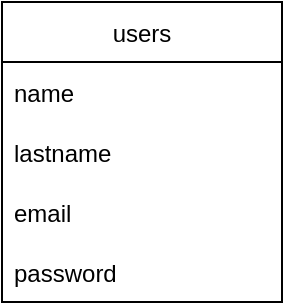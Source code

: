 <mxfile version="20.3.5" type="github">
  <diagram id="CffF8pgxCcHmw8S5gyDg" name="Página-1">
    <mxGraphModel dx="789" dy="493" grid="1" gridSize="10" guides="1" tooltips="1" connect="1" arrows="1" fold="1" page="1" pageScale="1" pageWidth="827" pageHeight="1169" math="0" shadow="0">
      <root>
        <mxCell id="0" />
        <mxCell id="1" parent="0" />
        <mxCell id="sdnu4_S9hdnFcK_Bvj_L-1" value="users" style="swimlane;fontStyle=0;childLayout=stackLayout;horizontal=1;startSize=30;horizontalStack=0;resizeParent=1;resizeParentMax=0;resizeLast=0;collapsible=1;marginBottom=0;" vertex="1" parent="1">
          <mxGeometry x="490" y="140" width="140" height="150" as="geometry" />
        </mxCell>
        <mxCell id="sdnu4_S9hdnFcK_Bvj_L-2" value="name" style="text;strokeColor=none;fillColor=none;align=left;verticalAlign=middle;spacingLeft=4;spacingRight=4;overflow=hidden;points=[[0,0.5],[1,0.5]];portConstraint=eastwest;rotatable=0;" vertex="1" parent="sdnu4_S9hdnFcK_Bvj_L-1">
          <mxGeometry y="30" width="140" height="30" as="geometry" />
        </mxCell>
        <mxCell id="sdnu4_S9hdnFcK_Bvj_L-3" value="lastname" style="text;strokeColor=none;fillColor=none;align=left;verticalAlign=middle;spacingLeft=4;spacingRight=4;overflow=hidden;points=[[0,0.5],[1,0.5]];portConstraint=eastwest;rotatable=0;" vertex="1" parent="sdnu4_S9hdnFcK_Bvj_L-1">
          <mxGeometry y="60" width="140" height="30" as="geometry" />
        </mxCell>
        <mxCell id="sdnu4_S9hdnFcK_Bvj_L-4" value="email" style="text;strokeColor=none;fillColor=none;align=left;verticalAlign=middle;spacingLeft=4;spacingRight=4;overflow=hidden;points=[[0,0.5],[1,0.5]];portConstraint=eastwest;rotatable=0;" vertex="1" parent="sdnu4_S9hdnFcK_Bvj_L-1">
          <mxGeometry y="90" width="140" height="30" as="geometry" />
        </mxCell>
        <mxCell id="sdnu4_S9hdnFcK_Bvj_L-5" value="password" style="text;strokeColor=none;fillColor=none;align=left;verticalAlign=middle;spacingLeft=4;spacingRight=4;overflow=hidden;points=[[0,0.5],[1,0.5]];portConstraint=eastwest;rotatable=0;" vertex="1" parent="sdnu4_S9hdnFcK_Bvj_L-1">
          <mxGeometry y="120" width="140" height="30" as="geometry" />
        </mxCell>
      </root>
    </mxGraphModel>
  </diagram>
</mxfile>
